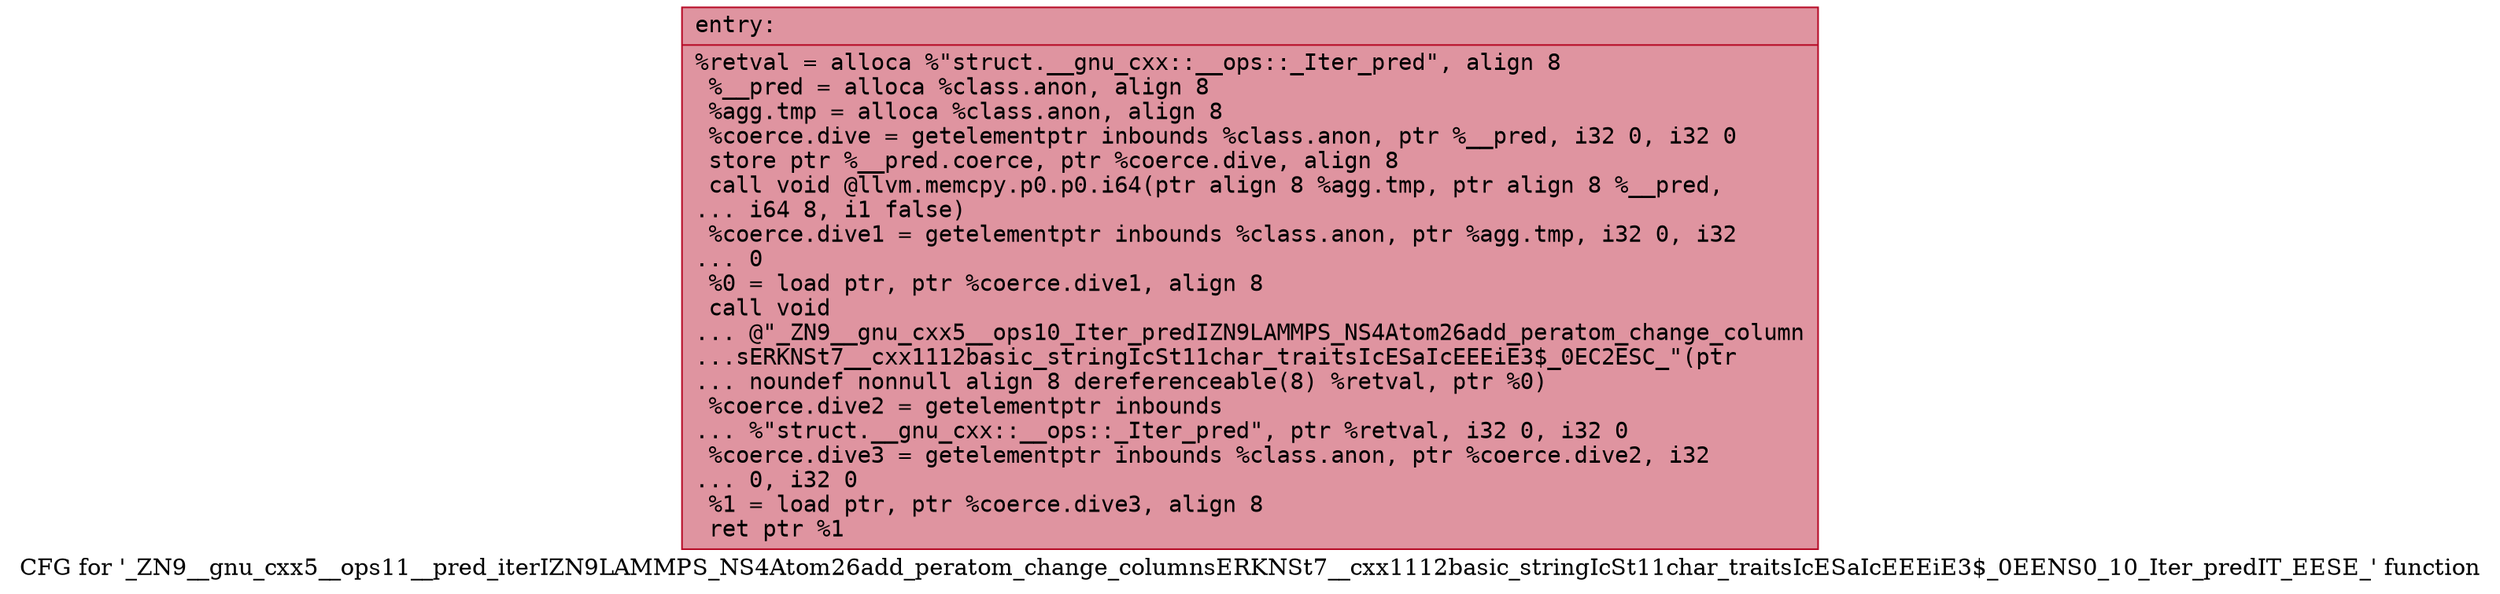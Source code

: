 digraph "CFG for '_ZN9__gnu_cxx5__ops11__pred_iterIZN9LAMMPS_NS4Atom26add_peratom_change_columnsERKNSt7__cxx1112basic_stringIcSt11char_traitsIcESaIcEEEiE3$_0EENS0_10_Iter_predIT_EESE_' function" {
	label="CFG for '_ZN9__gnu_cxx5__ops11__pred_iterIZN9LAMMPS_NS4Atom26add_peratom_change_columnsERKNSt7__cxx1112basic_stringIcSt11char_traitsIcESaIcEEEiE3$_0EENS0_10_Iter_predIT_EESE_' function";

	Node0x55aea923bd20 [shape=record,color="#b70d28ff", style=filled, fillcolor="#b70d2870" fontname="Courier",label="{entry:\l|  %retval = alloca %\"struct.__gnu_cxx::__ops::_Iter_pred\", align 8\l  %__pred = alloca %class.anon, align 8\l  %agg.tmp = alloca %class.anon, align 8\l  %coerce.dive = getelementptr inbounds %class.anon, ptr %__pred, i32 0, i32 0\l  store ptr %__pred.coerce, ptr %coerce.dive, align 8\l  call void @llvm.memcpy.p0.p0.i64(ptr align 8 %agg.tmp, ptr align 8 %__pred,\l... i64 8, i1 false)\l  %coerce.dive1 = getelementptr inbounds %class.anon, ptr %agg.tmp, i32 0, i32\l... 0\l  %0 = load ptr, ptr %coerce.dive1, align 8\l  call void\l... @\"_ZN9__gnu_cxx5__ops10_Iter_predIZN9LAMMPS_NS4Atom26add_peratom_change_column\l...sERKNSt7__cxx1112basic_stringIcSt11char_traitsIcESaIcEEEiE3$_0EC2ESC_\"(ptr\l... noundef nonnull align 8 dereferenceable(8) %retval, ptr %0)\l  %coerce.dive2 = getelementptr inbounds\l... %\"struct.__gnu_cxx::__ops::_Iter_pred\", ptr %retval, i32 0, i32 0\l  %coerce.dive3 = getelementptr inbounds %class.anon, ptr %coerce.dive2, i32\l... 0, i32 0\l  %1 = load ptr, ptr %coerce.dive3, align 8\l  ret ptr %1\l}"];
}
